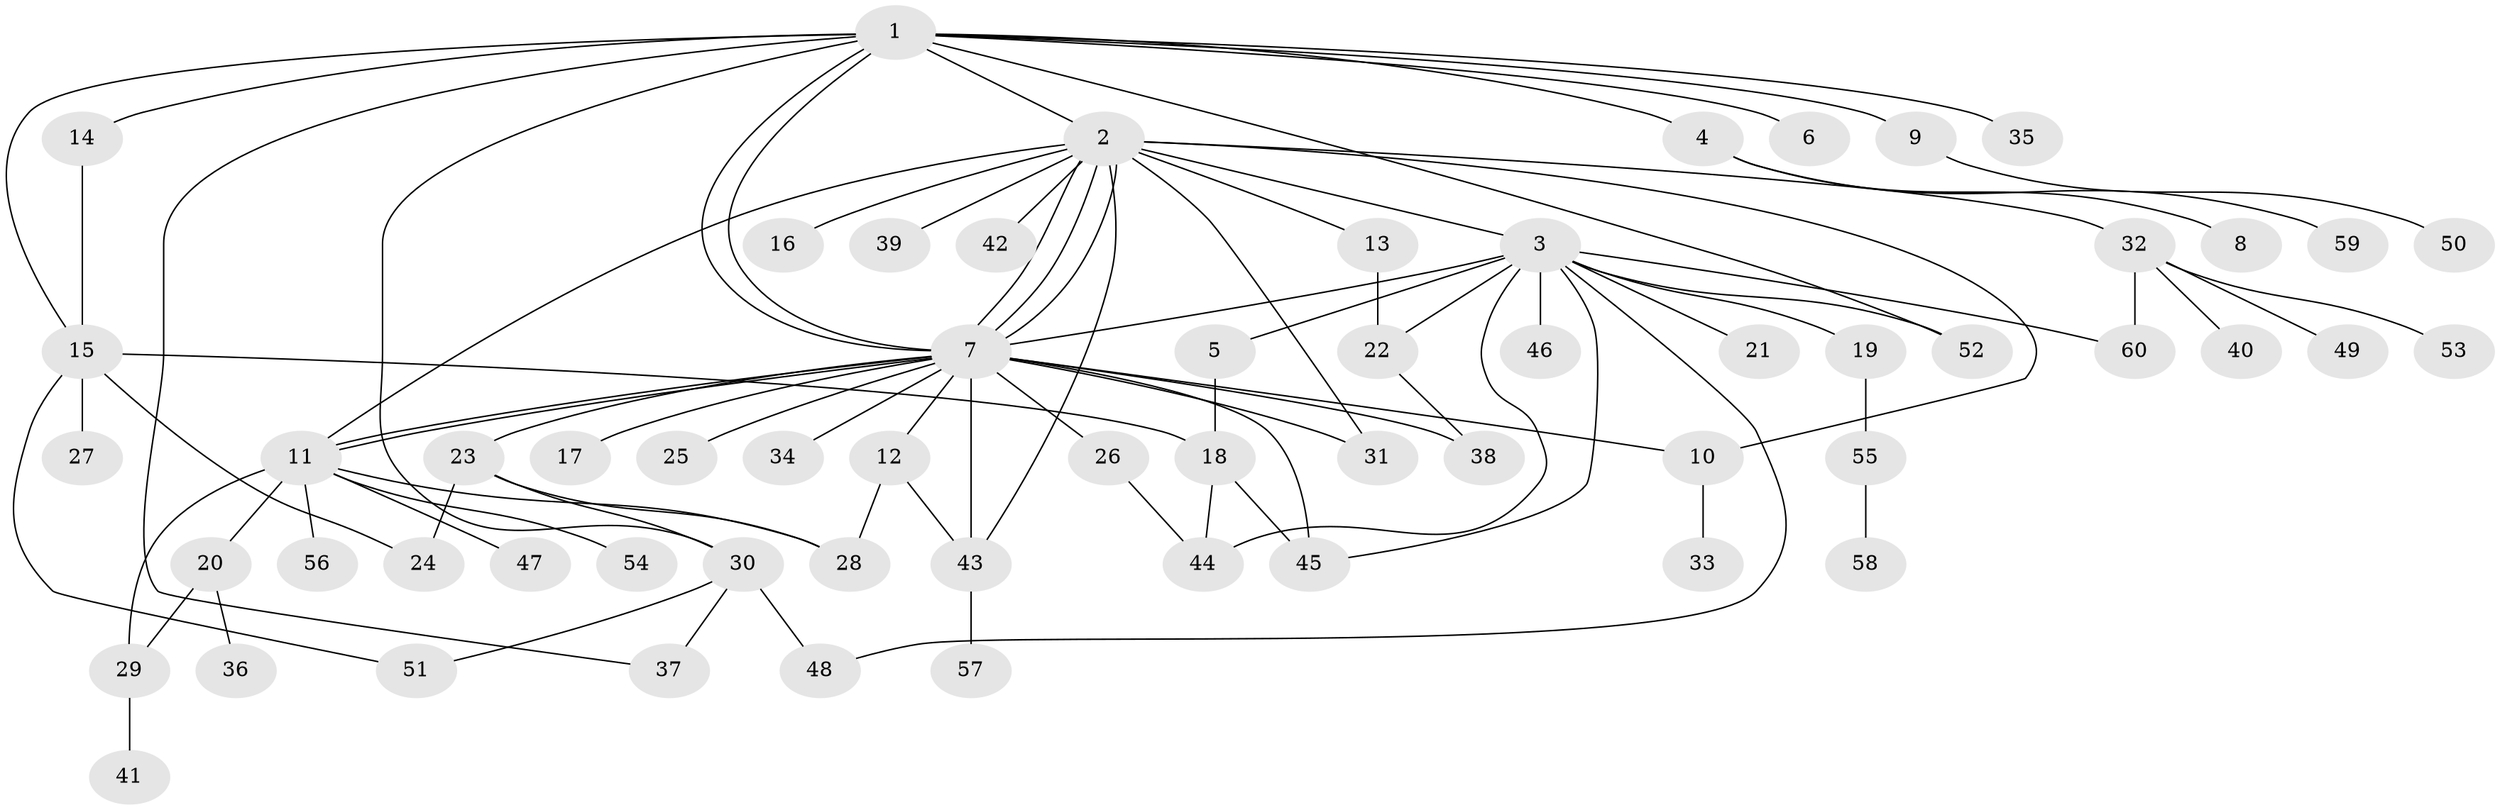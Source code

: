 // Generated by graph-tools (version 1.1) at 2025/25/03/09/25 03:25:59]
// undirected, 60 vertices, 88 edges
graph export_dot {
graph [start="1"]
  node [color=gray90,style=filled];
  1;
  2;
  3;
  4;
  5;
  6;
  7;
  8;
  9;
  10;
  11;
  12;
  13;
  14;
  15;
  16;
  17;
  18;
  19;
  20;
  21;
  22;
  23;
  24;
  25;
  26;
  27;
  28;
  29;
  30;
  31;
  32;
  33;
  34;
  35;
  36;
  37;
  38;
  39;
  40;
  41;
  42;
  43;
  44;
  45;
  46;
  47;
  48;
  49;
  50;
  51;
  52;
  53;
  54;
  55;
  56;
  57;
  58;
  59;
  60;
  1 -- 2;
  1 -- 4;
  1 -- 6;
  1 -- 7;
  1 -- 7;
  1 -- 9;
  1 -- 14;
  1 -- 15;
  1 -- 30;
  1 -- 35;
  1 -- 37;
  1 -- 52;
  2 -- 3;
  2 -- 7;
  2 -- 7;
  2 -- 7;
  2 -- 10;
  2 -- 11;
  2 -- 13;
  2 -- 16;
  2 -- 31;
  2 -- 32;
  2 -- 39;
  2 -- 42;
  2 -- 43;
  3 -- 5;
  3 -- 7;
  3 -- 19;
  3 -- 21;
  3 -- 22;
  3 -- 44;
  3 -- 45;
  3 -- 46;
  3 -- 48;
  3 -- 52;
  3 -- 60;
  4 -- 8;
  4 -- 59;
  5 -- 18;
  7 -- 10;
  7 -- 11;
  7 -- 11;
  7 -- 12;
  7 -- 17;
  7 -- 23;
  7 -- 25;
  7 -- 26;
  7 -- 31;
  7 -- 34;
  7 -- 38;
  7 -- 43;
  7 -- 45;
  9 -- 50;
  10 -- 33;
  11 -- 20;
  11 -- 28;
  11 -- 29;
  11 -- 47;
  11 -- 54;
  11 -- 56;
  12 -- 28;
  12 -- 43;
  13 -- 22;
  14 -- 15;
  15 -- 18;
  15 -- 24;
  15 -- 27;
  15 -- 51;
  18 -- 44;
  18 -- 45;
  19 -- 55;
  20 -- 29;
  20 -- 36;
  22 -- 38;
  23 -- 24;
  23 -- 28;
  23 -- 30;
  26 -- 44;
  29 -- 41;
  30 -- 37;
  30 -- 48;
  30 -- 51;
  32 -- 40;
  32 -- 49;
  32 -- 53;
  32 -- 60;
  43 -- 57;
  55 -- 58;
}
